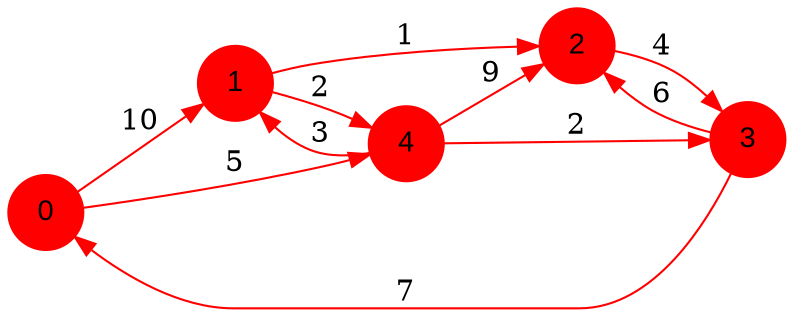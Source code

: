 digraph graphe {
rankdir = LR;
edge [color=red];
0 [fontname="Arial", shape = circle, color=red, style=filled];
1 [fontname="Arial", shape = circle, color=red, style=filled];
2 [fontname="Arial", shape = circle, color=red, style=filled];
3 [fontname="Arial", shape = circle, color=red, style=filled];
4 [fontname="Arial", shape = circle, color=red, style=filled];
	0 -> 1 [label = "10"];
	0 -> 4 [label = "5"];
	1 -> 2 [label = "1"];
	1 -> 4 [label = "2"];
	2 -> 3 [label = "4"];
	3 -> 0 [label = "7"];
	3 -> 2 [label = "6"];
	4 -> 1 [label = "3"];
	4 -> 2 [label = "9"];
	4 -> 3 [label = "2"];
}